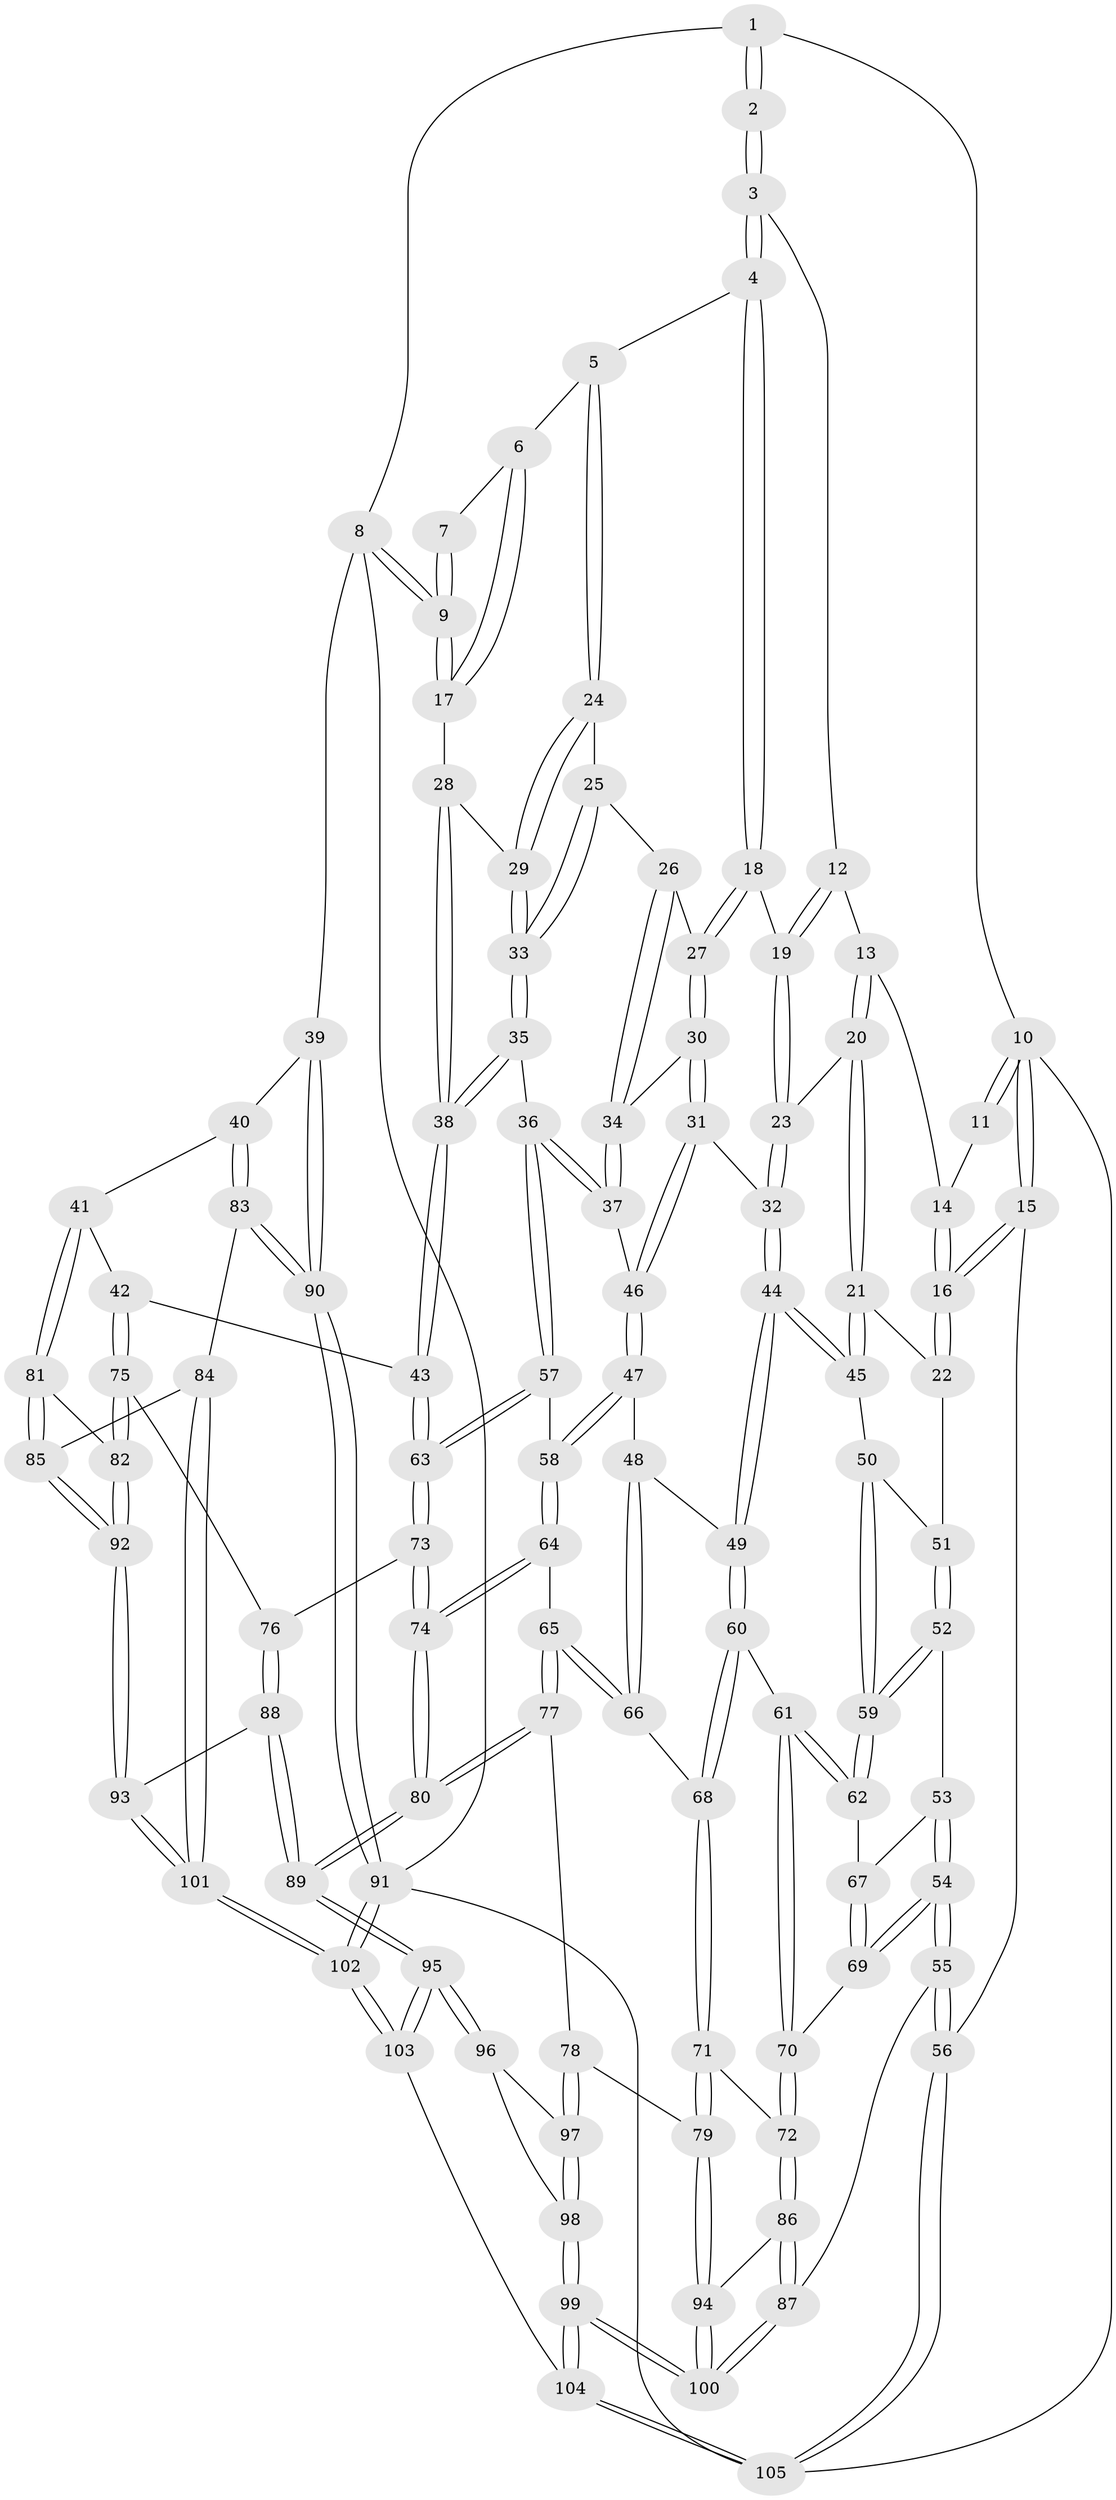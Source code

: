 // coarse degree distribution, {5: 0.3076923076923077, 3: 0.09615384615384616, 2: 0.019230769230769232, 4: 0.46153846153846156, 6: 0.09615384615384616, 7: 0.019230769230769232}
// Generated by graph-tools (version 1.1) at 2025/21/03/04/25 18:21:38]
// undirected, 105 vertices, 259 edges
graph export_dot {
graph [start="1"]
  node [color=gray90,style=filled];
  1 [pos="+0.8717230254010033+0"];
  2 [pos="+0.43383292144720936+0"];
  3 [pos="+0.43416034017178184+0"];
  4 [pos="+0.5039883054469153+0.09995885239531672"];
  5 [pos="+0.5327270146632866+0.1171669904934708"];
  6 [pos="+0.7742693734486358+0.03999581243854479"];
  7 [pos="+0.8493242491218299+0"];
  8 [pos="+1+0.32959534898394555"];
  9 [pos="+0.9757035335113353+0.2226583499404894"];
  10 [pos="+0+0"];
  11 [pos="+0.16793582737713197+0"];
  12 [pos="+0.23555238921260452+0.12087707402874114"];
  13 [pos="+0.1803283187570402+0.12713169814181788"];
  14 [pos="+0.11216699443943996+0.0280950415996279"];
  15 [pos="+0+0.2486588613015864"];
  16 [pos="+0+0.2487194852463515"];
  17 [pos="+0.8043668299696136+0.18230612053728348"];
  18 [pos="+0.4275089190519644+0.18166472445484483"];
  19 [pos="+0.34108880422565596+0.20959344445286915"];
  20 [pos="+0.11920311137991779+0.2541585798989454"];
  21 [pos="+0.06777865462550509+0.28297750552350026"];
  22 [pos="+0+0.3032271271941738"];
  23 [pos="+0.2851362511756002+0.29004653574628986"];
  24 [pos="+0.5414369729674219+0.12740921163039057"];
  25 [pos="+0.5432759742542619+0.29408194998408504"];
  26 [pos="+0.5314371482421185+0.3046325173409049"];
  27 [pos="+0.43630655147825914+0.23850143022401818"];
  28 [pos="+0.7128911998137355+0.2422604498969814"];
  29 [pos="+0.6826399109585232+0.23444583950581602"];
  30 [pos="+0.4442771923254496+0.30043532570423304"];
  31 [pos="+0.3554231078665211+0.3838125701368157"];
  32 [pos="+0.3056975524203386+0.37489572614955574"];
  33 [pos="+0.5972292720881641+0.3310443593134265"];
  34 [pos="+0.4914098020498547+0.34599604863230604"];
  35 [pos="+0.58673106630261+0.40138732067167615"];
  36 [pos="+0.5261549980657795+0.42858908097503257"];
  37 [pos="+0.5127223641157239+0.4196345327834774"];
  38 [pos="+0.7635078975001147+0.44240985300259383"];
  39 [pos="+1+0.43724660815024396"];
  40 [pos="+0.9409360962331914+0.4981949842707734"];
  41 [pos="+0.8803340415798552+0.5090907857886182"];
  42 [pos="+0.8217527002345234+0.5006989733236906"];
  43 [pos="+0.809556103626753+0.49581848640437437"];
  44 [pos="+0.2652073619077084+0.4251312488244632"];
  45 [pos="+0.2416962509895564+0.42897107199564005"];
  46 [pos="+0.40910919531739+0.4261340781879482"];
  47 [pos="+0.394108144785547+0.4949266376107751"];
  48 [pos="+0.29859141911988873+0.49286430731016206"];
  49 [pos="+0.2924354302290097+0.48962507794259513"];
  50 [pos="+0.20764803016599367+0.4532311686351616"];
  51 [pos="+0.003869697020765909+0.3272009263673158"];
  52 [pos="+0.07450622921599427+0.46226184729811265"];
  53 [pos="+0.051556735898800235+0.5073444640552617"];
  54 [pos="+0+0.6575793560718836"];
  55 [pos="+0+0.7412711819733713"];
  56 [pos="+0+0.7412912600890847"];
  57 [pos="+0.5323823525870051+0.5626909553554826"];
  58 [pos="+0.430540320800179+0.5893196544417189"];
  59 [pos="+0.15578548957892996+0.504970477531008"];
  60 [pos="+0.24342626013060578+0.5917374650802325"];
  61 [pos="+0.18123600238199658+0.5683118119569337"];
  62 [pos="+0.16250874930900003+0.5498452897190123"];
  63 [pos="+0.5775125800817248+0.590994667850889"];
  64 [pos="+0.40115258893473954+0.6164775042249385"];
  65 [pos="+0.39002970682887084+0.6193001043818676"];
  66 [pos="+0.3872410233979101+0.618090428622817"];
  67 [pos="+0.09361033088810292+0.5882994809139023"];
  68 [pos="+0.24798841288206291+0.5979626503331192"];
  69 [pos="+0.07927378644327975+0.6034329002898847"];
  70 [pos="+0.14256533585644457+0.6768075688877173"];
  71 [pos="+0.22608050153178513+0.7346385098928814"];
  72 [pos="+0.14643698874392025+0.7009909804899636"];
  73 [pos="+0.5819229571538402+0.6215725357061939"];
  74 [pos="+0.46780157271627754+0.7338061155470067"];
  75 [pos="+0.6984931192634972+0.7126811355123088"];
  76 [pos="+0.5914198590912554+0.6440000425763818"];
  77 [pos="+0.3215198993518442+0.7356823131798883"];
  78 [pos="+0.2676947252942362+0.7599903842517828"];
  79 [pos="+0.2404111619226511+0.754999153246898"];
  80 [pos="+0.4759330282581997+0.8133768534280118"];
  81 [pos="+0.8340162605054183+0.697686361458146"];
  82 [pos="+0.6994975106148297+0.7167319970982224"];
  83 [pos="+0.9398106295541034+0.7459990494052395"];
  84 [pos="+0.8664177402117725+0.7957262580353012"];
  85 [pos="+0.8312146687647379+0.7773294470038963"];
  86 [pos="+0.0031767620848459095+0.7539446166764208"];
  87 [pos="+0+0.773013357540392"];
  88 [pos="+0.5525137717211144+0.8960587591618652"];
  89 [pos="+0.5318589957008782+0.9096514947034408"];
  90 [pos="+1+1"];
  91 [pos="+1+1"];
  92 [pos="+0.7036783662513497+0.8303300403929261"];
  93 [pos="+0.6874323545165548+0.853931281024178"];
  94 [pos="+0.18990552506580216+0.8223103672286337"];
  95 [pos="+0.5241249929146106+0.9246175412429459"];
  96 [pos="+0.4058885204608869+0.9009564251479909"];
  97 [pos="+0.2981387088719429+0.8180248316524197"];
  98 [pos="+0.25701205724736115+0.9405306665843889"];
  99 [pos="+0.1695369405434164+1"];
  100 [pos="+0.15052502751061456+0.9615456449936822"];
  101 [pos="+1+1"];
  102 [pos="+1+1"];
  103 [pos="+0.5074990570869617+1"];
  104 [pos="+0.17940397490608212+1"];
  105 [pos="+0+1"];
  1 -- 2;
  1 -- 2;
  1 -- 8;
  1 -- 10;
  2 -- 3;
  2 -- 3;
  3 -- 4;
  3 -- 4;
  3 -- 12;
  4 -- 5;
  4 -- 18;
  4 -- 18;
  5 -- 6;
  5 -- 24;
  5 -- 24;
  6 -- 7;
  6 -- 17;
  6 -- 17;
  7 -- 9;
  7 -- 9;
  8 -- 9;
  8 -- 9;
  8 -- 39;
  8 -- 91;
  9 -- 17;
  9 -- 17;
  10 -- 11;
  10 -- 11;
  10 -- 15;
  10 -- 15;
  10 -- 105;
  11 -- 14;
  12 -- 13;
  12 -- 19;
  12 -- 19;
  13 -- 14;
  13 -- 20;
  13 -- 20;
  14 -- 16;
  14 -- 16;
  15 -- 16;
  15 -- 16;
  15 -- 56;
  16 -- 22;
  16 -- 22;
  17 -- 28;
  18 -- 19;
  18 -- 27;
  18 -- 27;
  19 -- 23;
  19 -- 23;
  20 -- 21;
  20 -- 21;
  20 -- 23;
  21 -- 22;
  21 -- 45;
  21 -- 45;
  22 -- 51;
  23 -- 32;
  23 -- 32;
  24 -- 25;
  24 -- 29;
  24 -- 29;
  25 -- 26;
  25 -- 33;
  25 -- 33;
  26 -- 27;
  26 -- 34;
  26 -- 34;
  27 -- 30;
  27 -- 30;
  28 -- 29;
  28 -- 38;
  28 -- 38;
  29 -- 33;
  29 -- 33;
  30 -- 31;
  30 -- 31;
  30 -- 34;
  31 -- 32;
  31 -- 46;
  31 -- 46;
  32 -- 44;
  32 -- 44;
  33 -- 35;
  33 -- 35;
  34 -- 37;
  34 -- 37;
  35 -- 36;
  35 -- 38;
  35 -- 38;
  36 -- 37;
  36 -- 37;
  36 -- 57;
  36 -- 57;
  37 -- 46;
  38 -- 43;
  38 -- 43;
  39 -- 40;
  39 -- 90;
  39 -- 90;
  40 -- 41;
  40 -- 83;
  40 -- 83;
  41 -- 42;
  41 -- 81;
  41 -- 81;
  42 -- 43;
  42 -- 75;
  42 -- 75;
  43 -- 63;
  43 -- 63;
  44 -- 45;
  44 -- 45;
  44 -- 49;
  44 -- 49;
  45 -- 50;
  46 -- 47;
  46 -- 47;
  47 -- 48;
  47 -- 58;
  47 -- 58;
  48 -- 49;
  48 -- 66;
  48 -- 66;
  49 -- 60;
  49 -- 60;
  50 -- 51;
  50 -- 59;
  50 -- 59;
  51 -- 52;
  51 -- 52;
  52 -- 53;
  52 -- 59;
  52 -- 59;
  53 -- 54;
  53 -- 54;
  53 -- 67;
  54 -- 55;
  54 -- 55;
  54 -- 69;
  54 -- 69;
  55 -- 56;
  55 -- 56;
  55 -- 87;
  56 -- 105;
  56 -- 105;
  57 -- 58;
  57 -- 63;
  57 -- 63;
  58 -- 64;
  58 -- 64;
  59 -- 62;
  59 -- 62;
  60 -- 61;
  60 -- 68;
  60 -- 68;
  61 -- 62;
  61 -- 62;
  61 -- 70;
  61 -- 70;
  62 -- 67;
  63 -- 73;
  63 -- 73;
  64 -- 65;
  64 -- 74;
  64 -- 74;
  65 -- 66;
  65 -- 66;
  65 -- 77;
  65 -- 77;
  66 -- 68;
  67 -- 69;
  67 -- 69;
  68 -- 71;
  68 -- 71;
  69 -- 70;
  70 -- 72;
  70 -- 72;
  71 -- 72;
  71 -- 79;
  71 -- 79;
  72 -- 86;
  72 -- 86;
  73 -- 74;
  73 -- 74;
  73 -- 76;
  74 -- 80;
  74 -- 80;
  75 -- 76;
  75 -- 82;
  75 -- 82;
  76 -- 88;
  76 -- 88;
  77 -- 78;
  77 -- 80;
  77 -- 80;
  78 -- 79;
  78 -- 97;
  78 -- 97;
  79 -- 94;
  79 -- 94;
  80 -- 89;
  80 -- 89;
  81 -- 82;
  81 -- 85;
  81 -- 85;
  82 -- 92;
  82 -- 92;
  83 -- 84;
  83 -- 90;
  83 -- 90;
  84 -- 85;
  84 -- 101;
  84 -- 101;
  85 -- 92;
  85 -- 92;
  86 -- 87;
  86 -- 87;
  86 -- 94;
  87 -- 100;
  87 -- 100;
  88 -- 89;
  88 -- 89;
  88 -- 93;
  89 -- 95;
  89 -- 95;
  90 -- 91;
  90 -- 91;
  91 -- 102;
  91 -- 102;
  91 -- 105;
  92 -- 93;
  92 -- 93;
  93 -- 101;
  93 -- 101;
  94 -- 100;
  94 -- 100;
  95 -- 96;
  95 -- 96;
  95 -- 103;
  95 -- 103;
  96 -- 97;
  96 -- 98;
  97 -- 98;
  97 -- 98;
  98 -- 99;
  98 -- 99;
  99 -- 100;
  99 -- 100;
  99 -- 104;
  99 -- 104;
  101 -- 102;
  101 -- 102;
  102 -- 103;
  102 -- 103;
  103 -- 104;
  104 -- 105;
  104 -- 105;
}
